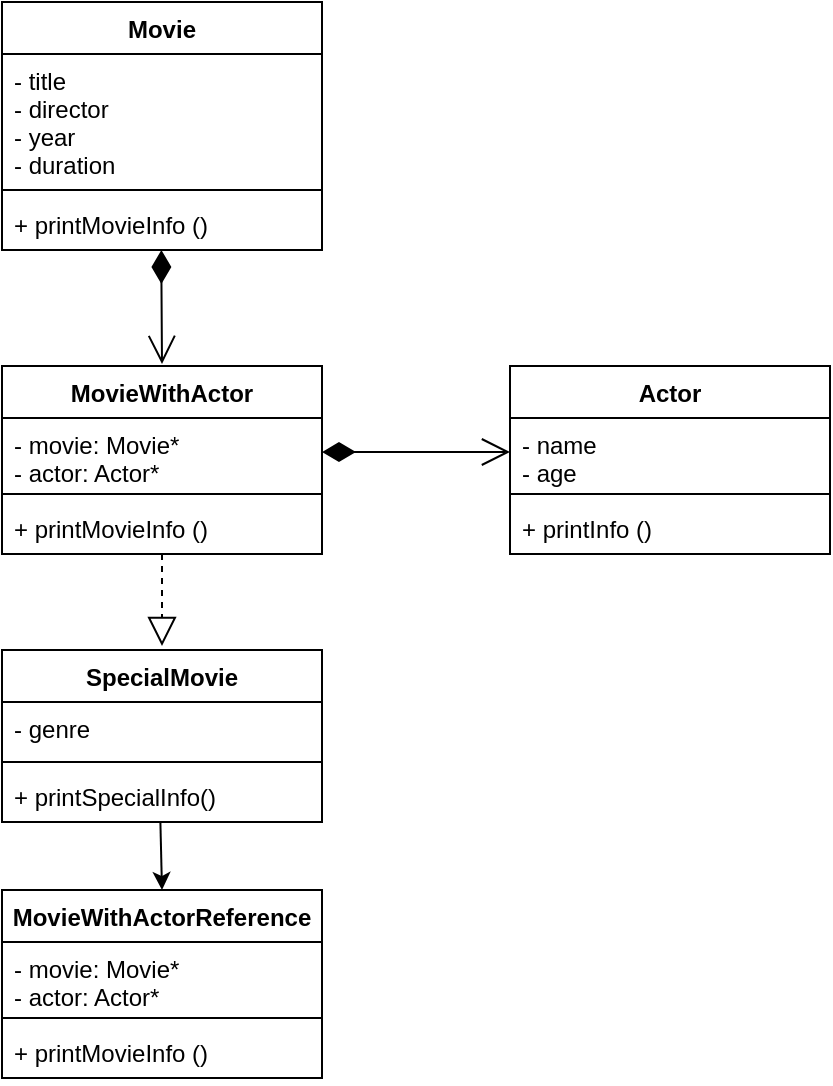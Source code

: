 <mxfile version="25.0.3">
  <diagram name="Страница — 1" id="JxX6d3OtkvjSKZWwQ3Bk">
    <mxGraphModel dx="1207" dy="674" grid="1" gridSize="10" guides="1" tooltips="1" connect="1" arrows="1" fold="1" page="1" pageScale="1" pageWidth="827" pageHeight="1169" math="0" shadow="0">
      <root>
        <mxCell id="0" />
        <mxCell id="1" parent="0" />
        <mxCell id="bKeZ1W-qL1iuAYc2IZKD-2" value="&lt;p style=&quot;margin: 0px; font-variant-numeric: normal; font-variant-east-asian: normal; font-variant-alternates: normal; font-size-adjust: none; font-kerning: auto; font-optical-sizing: auto; font-feature-settings: normal; font-variation-settings: normal; font-variant-position: normal; font-variant-emoji: normal; font-stretch: normal; line-height: normal; text-align: start;&quot; class=&quot;p1&quot;&gt;Movie&lt;/p&gt;" style="swimlane;fontStyle=1;align=center;verticalAlign=top;childLayout=stackLayout;horizontal=1;startSize=26;horizontalStack=0;resizeParent=1;resizeParentMax=0;resizeLast=0;collapsible=1;marginBottom=0;whiteSpace=wrap;html=1;" vertex="1" parent="1">
          <mxGeometry x="160" y="28" width="160" height="124" as="geometry" />
        </mxCell>
        <mxCell id="bKeZ1W-qL1iuAYc2IZKD-3" value="&lt;p style=&quot;margin: 0px; font-variant-numeric: normal; font-variant-east-asian: normal; font-variant-alternates: normal; font-size-adjust: none; font-kerning: auto; font-optical-sizing: auto; font-feature-settings: normal; font-variation-settings: normal; font-variant-position: normal; font-variant-emoji: normal; font-stretch: normal; line-height: normal;&quot; class=&quot;p1&quot;&gt;- title&amp;nbsp;&lt;/p&gt;&lt;p style=&quot;margin: 0px; font-variant-numeric: normal; font-variant-east-asian: normal; font-variant-alternates: normal; font-size-adjust: none; font-kerning: auto; font-optical-sizing: auto; font-feature-settings: normal; font-variation-settings: normal; font-variant-position: normal; font-variant-emoji: normal; font-stretch: normal; line-height: normal;&quot; class=&quot;p1&quot;&gt;- director&lt;/p&gt;&lt;p style=&quot;margin: 0px; font-variant-numeric: normal; font-variant-east-asian: normal; font-variant-alternates: normal; font-size-adjust: none; font-kerning: auto; font-optical-sizing: auto; font-feature-settings: normal; font-variation-settings: normal; font-variant-position: normal; font-variant-emoji: normal; font-stretch: normal; line-height: normal;&quot; class=&quot;p1&quot;&gt;- year&amp;nbsp;&lt;/p&gt;&lt;p style=&quot;margin: 0px; font-variant-numeric: normal; font-variant-east-asian: normal; font-variant-alternates: normal; font-size-adjust: none; font-kerning: auto; font-optical-sizing: auto; font-feature-settings: normal; font-variation-settings: normal; font-variant-position: normal; font-variant-emoji: normal; font-stretch: normal; line-height: normal;&quot; class=&quot;p1&quot;&gt;- duration&lt;/p&gt;" style="text;strokeColor=none;fillColor=none;align=left;verticalAlign=top;spacingLeft=4;spacingRight=4;overflow=hidden;rotatable=0;points=[[0,0.5],[1,0.5]];portConstraint=eastwest;whiteSpace=wrap;html=1;" vertex="1" parent="bKeZ1W-qL1iuAYc2IZKD-2">
          <mxGeometry y="26" width="160" height="64" as="geometry" />
        </mxCell>
        <mxCell id="bKeZ1W-qL1iuAYc2IZKD-4" value="" style="line;strokeWidth=1;fillColor=none;align=left;verticalAlign=middle;spacingTop=-1;spacingLeft=3;spacingRight=3;rotatable=0;labelPosition=right;points=[];portConstraint=eastwest;strokeColor=inherit;" vertex="1" parent="bKeZ1W-qL1iuAYc2IZKD-2">
          <mxGeometry y="90" width="160" height="8" as="geometry" />
        </mxCell>
        <mxCell id="bKeZ1W-qL1iuAYc2IZKD-5" value="&lt;p style=&quot;margin: 0px; font-variant-numeric: normal; font-variant-east-asian: normal; font-variant-alternates: normal; font-size-adjust: none; font-kerning: auto; font-optical-sizing: auto; font-feature-settings: normal; font-variation-settings: normal; font-variant-position: normal; font-variant-emoji: normal; font-stretch: normal; line-height: normal;&quot; class=&quot;p1&quot;&gt;+ printMovieInfo ()&lt;/p&gt;" style="text;strokeColor=none;fillColor=none;align=left;verticalAlign=top;spacingLeft=4;spacingRight=4;overflow=hidden;rotatable=0;points=[[0,0.5],[1,0.5]];portConstraint=eastwest;whiteSpace=wrap;html=1;" vertex="1" parent="bKeZ1W-qL1iuAYc2IZKD-2">
          <mxGeometry y="98" width="160" height="26" as="geometry" />
        </mxCell>
        <mxCell id="bKeZ1W-qL1iuAYc2IZKD-6" value="&lt;p style=&quot;margin: 0px; font-variant-numeric: normal; font-variant-east-asian: normal; font-variant-alternates: normal; font-size-adjust: none; font-kerning: auto; font-optical-sizing: auto; font-feature-settings: normal; font-variation-settings: normal; font-variant-position: normal; font-variant-emoji: normal; font-stretch: normal; line-height: normal; text-align: start;&quot; class=&quot;p1&quot;&gt;MovieWithActor&lt;/p&gt;" style="swimlane;fontStyle=1;align=center;verticalAlign=top;childLayout=stackLayout;horizontal=1;startSize=26;horizontalStack=0;resizeParent=1;resizeParentMax=0;resizeLast=0;collapsible=1;marginBottom=0;whiteSpace=wrap;html=1;" vertex="1" parent="1">
          <mxGeometry x="160" y="210" width="160" height="94" as="geometry" />
        </mxCell>
        <mxCell id="bKeZ1W-qL1iuAYc2IZKD-7" value="&lt;p style=&quot;margin: 0px; font-variant-numeric: normal; font-variant-east-asian: normal; font-variant-alternates: normal; font-size-adjust: none; font-kerning: auto; font-optical-sizing: auto; font-feature-settings: normal; font-variation-settings: normal; font-variant-position: normal; font-variant-emoji: normal; font-stretch: normal; line-height: normal;&quot; class=&quot;p1&quot;&gt;- movie: Movie*&amp;nbsp;&lt;/p&gt;&lt;p style=&quot;margin: 0px; font-variant-numeric: normal; font-variant-east-asian: normal; font-variant-alternates: normal; font-size-adjust: none; font-kerning: auto; font-optical-sizing: auto; font-feature-settings: normal; font-variation-settings: normal; font-variant-position: normal; font-variant-emoji: normal; font-stretch: normal; line-height: normal;&quot; class=&quot;p1&quot;&gt;- actor: Actor*&lt;/p&gt;" style="text;strokeColor=none;fillColor=none;align=left;verticalAlign=top;spacingLeft=4;spacingRight=4;overflow=hidden;rotatable=0;points=[[0,0.5],[1,0.5]];portConstraint=eastwest;whiteSpace=wrap;html=1;" vertex="1" parent="bKeZ1W-qL1iuAYc2IZKD-6">
          <mxGeometry y="26" width="160" height="34" as="geometry" />
        </mxCell>
        <mxCell id="bKeZ1W-qL1iuAYc2IZKD-8" value="" style="line;strokeWidth=1;fillColor=none;align=left;verticalAlign=middle;spacingTop=-1;spacingLeft=3;spacingRight=3;rotatable=0;labelPosition=right;points=[];portConstraint=eastwest;strokeColor=inherit;" vertex="1" parent="bKeZ1W-qL1iuAYc2IZKD-6">
          <mxGeometry y="60" width="160" height="8" as="geometry" />
        </mxCell>
        <mxCell id="bKeZ1W-qL1iuAYc2IZKD-9" value="&lt;p style=&quot;margin: 0px; font-variant-numeric: normal; font-variant-east-asian: normal; font-variant-alternates: normal; font-size-adjust: none; font-kerning: auto; font-optical-sizing: auto; font-feature-settings: normal; font-variation-settings: normal; font-variant-position: normal; font-variant-emoji: normal; font-stretch: normal; line-height: normal;&quot; class=&quot;p1&quot;&gt;+ printMovieInfo ()&lt;/p&gt;" style="text;strokeColor=none;fillColor=none;align=left;verticalAlign=top;spacingLeft=4;spacingRight=4;overflow=hidden;rotatable=0;points=[[0,0.5],[1,0.5]];portConstraint=eastwest;whiteSpace=wrap;html=1;" vertex="1" parent="bKeZ1W-qL1iuAYc2IZKD-6">
          <mxGeometry y="68" width="160" height="26" as="geometry" />
        </mxCell>
        <mxCell id="bKeZ1W-qL1iuAYc2IZKD-10" value="&lt;p style=&quot;margin: 0px; font-variant-numeric: normal; font-variant-east-asian: normal; font-variant-alternates: normal; font-size-adjust: none; font-kerning: auto; font-optical-sizing: auto; font-feature-settings: normal; font-variation-settings: normal; font-variant-position: normal; font-variant-emoji: normal; font-stretch: normal; line-height: normal; text-align: start;&quot; class=&quot;p1&quot;&gt;SpecialMovie&lt;/p&gt;" style="swimlane;fontStyle=1;align=center;verticalAlign=top;childLayout=stackLayout;horizontal=1;startSize=26;horizontalStack=0;resizeParent=1;resizeParentMax=0;resizeLast=0;collapsible=1;marginBottom=0;whiteSpace=wrap;html=1;" vertex="1" parent="1">
          <mxGeometry x="160" y="352" width="160" height="86" as="geometry" />
        </mxCell>
        <mxCell id="bKeZ1W-qL1iuAYc2IZKD-11" value="-&amp;nbsp;&lt;span style=&quot;background-color: initial;&quot;&gt;genre&lt;/span&gt;" style="text;strokeColor=none;fillColor=none;align=left;verticalAlign=top;spacingLeft=4;spacingRight=4;overflow=hidden;rotatable=0;points=[[0,0.5],[1,0.5]];portConstraint=eastwest;whiteSpace=wrap;html=1;" vertex="1" parent="bKeZ1W-qL1iuAYc2IZKD-10">
          <mxGeometry y="26" width="160" height="26" as="geometry" />
        </mxCell>
        <mxCell id="bKeZ1W-qL1iuAYc2IZKD-12" value="" style="line;strokeWidth=1;fillColor=none;align=left;verticalAlign=middle;spacingTop=-1;spacingLeft=3;spacingRight=3;rotatable=0;labelPosition=right;points=[];portConstraint=eastwest;strokeColor=inherit;" vertex="1" parent="bKeZ1W-qL1iuAYc2IZKD-10">
          <mxGeometry y="52" width="160" height="8" as="geometry" />
        </mxCell>
        <mxCell id="bKeZ1W-qL1iuAYc2IZKD-13" value="+&amp;nbsp;&lt;span style=&quot;background-color: initial;&quot;&gt;printSpecialInfo()&lt;/span&gt;" style="text;strokeColor=none;fillColor=none;align=left;verticalAlign=top;spacingLeft=4;spacingRight=4;overflow=hidden;rotatable=0;points=[[0,0.5],[1,0.5]];portConstraint=eastwest;whiteSpace=wrap;html=1;" vertex="1" parent="bKeZ1W-qL1iuAYc2IZKD-10">
          <mxGeometry y="60" width="160" height="26" as="geometry" />
        </mxCell>
        <mxCell id="bKeZ1W-qL1iuAYc2IZKD-14" value="&lt;p style=&quot;margin: 0px; font-variant-numeric: normal; font-variant-east-asian: normal; font-variant-alternates: normal; font-size-adjust: none; font-kerning: auto; font-optical-sizing: auto; font-feature-settings: normal; font-variation-settings: normal; font-variant-position: normal; font-variant-emoji: normal; font-stretch: normal; line-height: normal; text-align: start;&quot; class=&quot;p1&quot;&gt;MovieWithActorReference&lt;/p&gt;" style="swimlane;fontStyle=1;align=center;verticalAlign=top;childLayout=stackLayout;horizontal=1;startSize=26;horizontalStack=0;resizeParent=1;resizeParentMax=0;resizeLast=0;collapsible=1;marginBottom=0;whiteSpace=wrap;html=1;" vertex="1" parent="1">
          <mxGeometry x="160" y="472" width="160" height="94" as="geometry" />
        </mxCell>
        <mxCell id="bKeZ1W-qL1iuAYc2IZKD-15" value="&lt;p style=&quot;margin: 0px; font-variant-numeric: normal; font-variant-east-asian: normal; font-variant-alternates: normal; font-size-adjust: none; font-kerning: auto; font-optical-sizing: auto; font-feature-settings: normal; font-variation-settings: normal; font-variant-position: normal; font-variant-emoji: normal; font-stretch: normal; line-height: normal;&quot; class=&quot;p1&quot;&gt;- movie: Movie*&lt;/p&gt;&lt;p style=&quot;margin: 0px; font-variant-numeric: normal; font-variant-east-asian: normal; font-variant-alternates: normal; font-size-adjust: none; font-kerning: auto; font-optical-sizing: auto; font-feature-settings: normal; font-variation-settings: normal; font-variant-position: normal; font-variant-emoji: normal; font-stretch: normal; line-height: normal;&quot; class=&quot;p1&quot;&gt;- actor: Actor*&lt;/p&gt;" style="text;strokeColor=none;fillColor=none;align=left;verticalAlign=top;spacingLeft=4;spacingRight=4;overflow=hidden;rotatable=0;points=[[0,0.5],[1,0.5]];portConstraint=eastwest;whiteSpace=wrap;html=1;" vertex="1" parent="bKeZ1W-qL1iuAYc2IZKD-14">
          <mxGeometry y="26" width="160" height="34" as="geometry" />
        </mxCell>
        <mxCell id="bKeZ1W-qL1iuAYc2IZKD-16" value="" style="line;strokeWidth=1;fillColor=none;align=left;verticalAlign=middle;spacingTop=-1;spacingLeft=3;spacingRight=3;rotatable=0;labelPosition=right;points=[];portConstraint=eastwest;strokeColor=inherit;" vertex="1" parent="bKeZ1W-qL1iuAYc2IZKD-14">
          <mxGeometry y="60" width="160" height="8" as="geometry" />
        </mxCell>
        <mxCell id="bKeZ1W-qL1iuAYc2IZKD-17" value="&lt;p style=&quot;margin: 0px; font-variant-numeric: normal; font-variant-east-asian: normal; font-variant-alternates: normal; font-size-adjust: none; font-kerning: auto; font-optical-sizing: auto; font-feature-settings: normal; font-variation-settings: normal; font-variant-position: normal; font-variant-emoji: normal; font-stretch: normal; line-height: normal;&quot; class=&quot;p1&quot;&gt;+ printMovieInfo ()&lt;/p&gt;" style="text;strokeColor=none;fillColor=none;align=left;verticalAlign=top;spacingLeft=4;spacingRight=4;overflow=hidden;rotatable=0;points=[[0,0.5],[1,0.5]];portConstraint=eastwest;whiteSpace=wrap;html=1;" vertex="1" parent="bKeZ1W-qL1iuAYc2IZKD-14">
          <mxGeometry y="68" width="160" height="26" as="geometry" />
        </mxCell>
        <mxCell id="bKeZ1W-qL1iuAYc2IZKD-18" value="&lt;p style=&quot;margin: 0px; font-variant-numeric: normal; font-variant-east-asian: normal; font-variant-alternates: normal; font-size-adjust: none; font-kerning: auto; font-optical-sizing: auto; font-feature-settings: normal; font-variation-settings: normal; font-variant-position: normal; font-variant-emoji: normal; font-stretch: normal; line-height: normal; text-align: start;&quot; class=&quot;p1&quot;&gt;Actor&lt;/p&gt;" style="swimlane;fontStyle=1;align=center;verticalAlign=top;childLayout=stackLayout;horizontal=1;startSize=26;horizontalStack=0;resizeParent=1;resizeParentMax=0;resizeLast=0;collapsible=1;marginBottom=0;whiteSpace=wrap;html=1;" vertex="1" parent="1">
          <mxGeometry x="414" y="210" width="160" height="94" as="geometry" />
        </mxCell>
        <mxCell id="bKeZ1W-qL1iuAYc2IZKD-19" value="&lt;p style=&quot;margin: 0px; font-variant-numeric: normal; font-variant-east-asian: normal; font-variant-alternates: normal; font-size-adjust: none; font-kerning: auto; font-optical-sizing: auto; font-feature-settings: normal; font-variation-settings: normal; font-variant-position: normal; font-variant-emoji: normal; font-stretch: normal; line-height: normal;&quot; class=&quot;p1&quot;&gt;- name&amp;nbsp;&lt;/p&gt;&lt;p style=&quot;margin: 0px; font-variant-numeric: normal; font-variant-east-asian: normal; font-variant-alternates: normal; font-size-adjust: none; font-kerning: auto; font-optical-sizing: auto; font-feature-settings: normal; font-variation-settings: normal; font-variant-position: normal; font-variant-emoji: normal; font-stretch: normal; line-height: normal;&quot; class=&quot;p1&quot;&gt;- age&lt;/p&gt;" style="text;strokeColor=none;fillColor=none;align=left;verticalAlign=top;spacingLeft=4;spacingRight=4;overflow=hidden;rotatable=0;points=[[0,0.5],[1,0.5]];portConstraint=eastwest;whiteSpace=wrap;html=1;" vertex="1" parent="bKeZ1W-qL1iuAYc2IZKD-18">
          <mxGeometry y="26" width="160" height="34" as="geometry" />
        </mxCell>
        <mxCell id="bKeZ1W-qL1iuAYc2IZKD-20" value="" style="line;strokeWidth=1;fillColor=none;align=left;verticalAlign=middle;spacingTop=-1;spacingLeft=3;spacingRight=3;rotatable=0;labelPosition=right;points=[];portConstraint=eastwest;strokeColor=inherit;" vertex="1" parent="bKeZ1W-qL1iuAYc2IZKD-18">
          <mxGeometry y="60" width="160" height="8" as="geometry" />
        </mxCell>
        <mxCell id="bKeZ1W-qL1iuAYc2IZKD-21" value="&lt;p style=&quot;margin: 0px; font-variant-numeric: normal; font-variant-east-asian: normal; font-variant-alternates: normal; font-size-adjust: none; font-kerning: auto; font-optical-sizing: auto; font-feature-settings: normal; font-variation-settings: normal; font-variant-position: normal; font-variant-emoji: normal; font-stretch: normal; line-height: normal;&quot; class=&quot;p1&quot;&gt;+ printInfo ()&lt;/p&gt;" style="text;strokeColor=none;fillColor=none;align=left;verticalAlign=top;spacingLeft=4;spacingRight=4;overflow=hidden;rotatable=0;points=[[0,0.5],[1,0.5]];portConstraint=eastwest;whiteSpace=wrap;html=1;" vertex="1" parent="bKeZ1W-qL1iuAYc2IZKD-18">
          <mxGeometry y="68" width="160" height="26" as="geometry" />
        </mxCell>
        <mxCell id="bKeZ1W-qL1iuAYc2IZKD-25" value="" style="endArrow=open;html=1;endSize=12;startArrow=diamondThin;startSize=14;startFill=1;edgeStyle=orthogonalEdgeStyle;align=left;verticalAlign=bottom;rounded=0;exitX=0.495;exitY=1.039;exitDx=0;exitDy=0;exitPerimeter=0;" edge="1" parent="1">
          <mxGeometry x="0.005" y="30" relative="1" as="geometry">
            <mxPoint x="239.7" y="152.004" as="sourcePoint" />
            <mxPoint x="240" y="209" as="targetPoint" />
            <Array as="points">
              <mxPoint x="239.5" y="163.99" />
              <mxPoint x="240.5" y="163.99" />
            </Array>
            <mxPoint as="offset" />
          </mxGeometry>
        </mxCell>
        <mxCell id="bKeZ1W-qL1iuAYc2IZKD-28" value="" style="endArrow=block;dashed=1;endFill=0;endSize=12;html=1;rounded=0;exitX=0.5;exitY=1;exitDx=0;exitDy=0;" edge="1" parent="1" source="bKeZ1W-qL1iuAYc2IZKD-6">
          <mxGeometry width="160" relative="1" as="geometry">
            <mxPoint x="210" y="310" as="sourcePoint" />
            <mxPoint x="240" y="350" as="targetPoint" />
          </mxGeometry>
        </mxCell>
        <mxCell id="bKeZ1W-qL1iuAYc2IZKD-30" value="" style="endArrow=classic;html=1;rounded=0;exitX=0.495;exitY=1.012;exitDx=0;exitDy=0;exitPerimeter=0;entryX=0.5;entryY=0;entryDx=0;entryDy=0;" edge="1" parent="1" source="bKeZ1W-qL1iuAYc2IZKD-13" target="bKeZ1W-qL1iuAYc2IZKD-14">
          <mxGeometry width="50" height="50" relative="1" as="geometry">
            <mxPoint x="310" y="350" as="sourcePoint" />
            <mxPoint x="240" y="460" as="targetPoint" />
          </mxGeometry>
        </mxCell>
        <mxCell id="bKeZ1W-qL1iuAYc2IZKD-32" value="" style="endArrow=open;html=1;endSize=12;startArrow=diamondThin;startSize=14;startFill=1;edgeStyle=orthogonalEdgeStyle;align=left;verticalAlign=bottom;rounded=0;exitX=1;exitY=0.5;exitDx=0;exitDy=0;entryX=0;entryY=0.5;entryDx=0;entryDy=0;" edge="1" parent="1" source="bKeZ1W-qL1iuAYc2IZKD-7" target="bKeZ1W-qL1iuAYc2IZKD-19">
          <mxGeometry x="-1" y="3" relative="1" as="geometry">
            <mxPoint x="240" y="330" as="sourcePoint" />
            <mxPoint x="400" y="330" as="targetPoint" />
            <mxPoint as="offset" />
          </mxGeometry>
        </mxCell>
      </root>
    </mxGraphModel>
  </diagram>
</mxfile>
